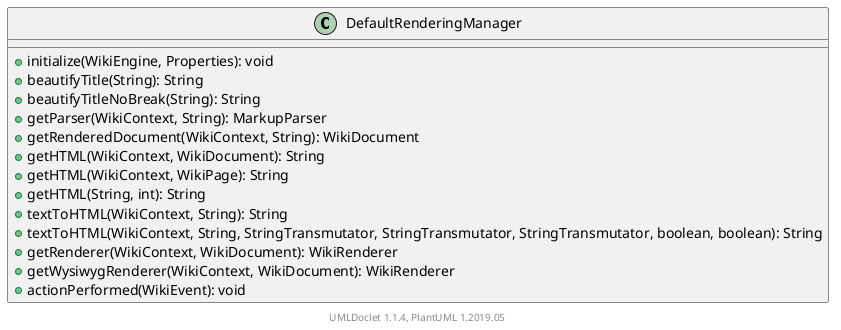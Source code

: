 @startuml

    class DefaultRenderingManager [[DefaultRenderingManager.html]] {
        +initialize(WikiEngine, Properties): void
        +beautifyTitle(String): String
        +beautifyTitleNoBreak(String): String
        +getParser(WikiContext, String): MarkupParser
        +getRenderedDocument(WikiContext, String): WikiDocument
        +getHTML(WikiContext, WikiDocument): String
        +getHTML(WikiContext, WikiPage): String
        +getHTML(String, int): String
        +textToHTML(WikiContext, String): String
        +textToHTML(WikiContext, String, StringTransmutator, StringTransmutator, StringTransmutator, boolean, boolean): String
        +getRenderer(WikiContext, WikiDocument): WikiRenderer
        +getWysiwygRenderer(WikiContext, WikiDocument): WikiRenderer
        +actionPerformed(WikiEvent): void
    }


    center footer UMLDoclet 1.1.4, PlantUML 1.2019.05
@enduml
